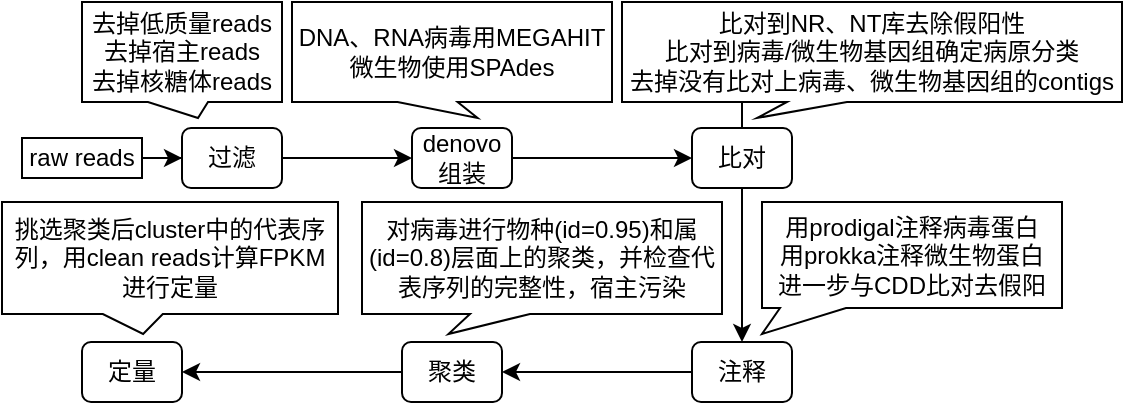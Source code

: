 <mxfile version="17.4.6" type="github">
  <diagram id="C5RBs43oDa-KdzZeNtuy" name="Page-1">
    <mxGraphModel dx="626" dy="342" grid="1" gridSize="10" guides="1" tooltips="1" connect="1" arrows="1" fold="1" page="1" pageScale="1" pageWidth="827" pageHeight="1169" math="0" shadow="0">
      <root>
        <mxCell id="WIyWlLk6GJQsqaUBKTNV-0" />
        <mxCell id="WIyWlLk6GJQsqaUBKTNV-1" parent="WIyWlLk6GJQsqaUBKTNV-0" />
        <mxCell id="uaA1YcUJ6YY9IfKOQAye-2" value="" style="edgeStyle=orthogonalEdgeStyle;rounded=0;orthogonalLoop=1;jettySize=auto;html=1;" parent="WIyWlLk6GJQsqaUBKTNV-1" source="WIyWlLk6GJQsqaUBKTNV-3" target="uaA1YcUJ6YY9IfKOQAye-1" edge="1">
          <mxGeometry relative="1" as="geometry" />
        </mxCell>
        <mxCell id="WIyWlLk6GJQsqaUBKTNV-3" value="过滤" style="rounded=1;whiteSpace=wrap;html=1;fontSize=12;glass=0;strokeWidth=1;shadow=0;" parent="WIyWlLk6GJQsqaUBKTNV-1" vertex="1">
          <mxGeometry x="100" y="143" width="50" height="30" as="geometry" />
        </mxCell>
        <mxCell id="uiCEPVEiiqifMQ_2zgBB-2" value="" style="edgeStyle=orthogonalEdgeStyle;rounded=0;orthogonalLoop=1;jettySize=auto;html=1;" edge="1" parent="WIyWlLk6GJQsqaUBKTNV-1" source="uaA1YcUJ6YY9IfKOQAye-1" target="uiCEPVEiiqifMQ_2zgBB-1">
          <mxGeometry relative="1" as="geometry" />
        </mxCell>
        <mxCell id="uaA1YcUJ6YY9IfKOQAye-1" value="denovo组装" style="rounded=1;whiteSpace=wrap;html=1;fontSize=12;glass=0;strokeWidth=1;shadow=0;" parent="WIyWlLk6GJQsqaUBKTNV-1" vertex="1">
          <mxGeometry x="215" y="143" width="50" height="30" as="geometry" />
        </mxCell>
        <mxCell id="uaA1YcUJ6YY9IfKOQAye-4" value="" style="edgeStyle=orthogonalEdgeStyle;rounded=0;orthogonalLoop=1;jettySize=auto;html=1;" parent="WIyWlLk6GJQsqaUBKTNV-1" source="uaA1YcUJ6YY9IfKOQAye-3" target="WIyWlLk6GJQsqaUBKTNV-3" edge="1">
          <mxGeometry relative="1" as="geometry" />
        </mxCell>
        <mxCell id="uaA1YcUJ6YY9IfKOQAye-3" value="raw reads" style="rounded=0;whiteSpace=wrap;html=1;" parent="WIyWlLk6GJQsqaUBKTNV-1" vertex="1">
          <mxGeometry x="20" y="148" width="60" height="20" as="geometry" />
        </mxCell>
        <mxCell id="uaA1YcUJ6YY9IfKOQAye-6" value="去掉低质量reads&lt;br&gt;去掉宿主reads&lt;br&gt;去掉核糖体reads" style="shape=callout;whiteSpace=wrap;html=1;perimeter=calloutPerimeter;position2=0.58;size=8;position=0.33;base=30;" parent="WIyWlLk6GJQsqaUBKTNV-1" vertex="1">
          <mxGeometry x="50" y="80" width="100" height="58" as="geometry" />
        </mxCell>
        <mxCell id="uiCEPVEiiqifMQ_2zgBB-0" value="DNA、RNA病毒用MEGAHIT&lt;br&gt;&lt;div&gt;&lt;span&gt;微生物使用SPAdes&lt;/span&gt;&lt;/div&gt;" style="shape=callout;whiteSpace=wrap;html=1;perimeter=calloutPerimeter;position2=0.58;size=8;position=0.33;base=30;" vertex="1" parent="WIyWlLk6GJQsqaUBKTNV-1">
          <mxGeometry x="155" y="80" width="160" height="58" as="geometry" />
        </mxCell>
        <mxCell id="uiCEPVEiiqifMQ_2zgBB-6" value="" style="edgeStyle=orthogonalEdgeStyle;rounded=0;orthogonalLoop=1;jettySize=auto;html=1;" edge="1" parent="WIyWlLk6GJQsqaUBKTNV-1" target="uiCEPVEiiqifMQ_2zgBB-5">
          <mxGeometry relative="1" as="geometry">
            <mxPoint x="380.0" y="119" as="sourcePoint" />
            <Array as="points">
              <mxPoint x="380" y="176" />
              <mxPoint x="380" y="176" />
            </Array>
          </mxGeometry>
        </mxCell>
        <mxCell id="uiCEPVEiiqifMQ_2zgBB-1" value="比对" style="rounded=1;whiteSpace=wrap;html=1;fontSize=12;glass=0;strokeWidth=1;shadow=0;" vertex="1" parent="WIyWlLk6GJQsqaUBKTNV-1">
          <mxGeometry x="355" y="143" width="50" height="30" as="geometry" />
        </mxCell>
        <mxCell id="uiCEPVEiiqifMQ_2zgBB-3" value="比对到NR、NT库去除假阳性&lt;br&gt;比对到病毒/微生物基因组确定病原分类&lt;br&gt;去掉没有比对上病毒、微生物基因组的contigs" style="shape=callout;whiteSpace=wrap;html=1;perimeter=calloutPerimeter;position2=0.27;size=8;position=0.33;base=30;" vertex="1" parent="WIyWlLk6GJQsqaUBKTNV-1">
          <mxGeometry x="320" y="80" width="250" height="58" as="geometry" />
        </mxCell>
        <mxCell id="uiCEPVEiiqifMQ_2zgBB-14" value="" style="edgeStyle=orthogonalEdgeStyle;rounded=0;orthogonalLoop=1;jettySize=auto;html=1;" edge="1" parent="WIyWlLk6GJQsqaUBKTNV-1" source="uiCEPVEiiqifMQ_2zgBB-5" target="uiCEPVEiiqifMQ_2zgBB-13">
          <mxGeometry relative="1" as="geometry" />
        </mxCell>
        <mxCell id="uiCEPVEiiqifMQ_2zgBB-5" value="注释" style="rounded=1;whiteSpace=wrap;html=1;fontSize=12;glass=0;strokeWidth=1;shadow=0;" vertex="1" parent="WIyWlLk6GJQsqaUBKTNV-1">
          <mxGeometry x="355" y="250" width="50" height="30" as="geometry" />
        </mxCell>
        <mxCell id="uiCEPVEiiqifMQ_2zgBB-11" value="用prodigal注释病毒蛋白&lt;br&gt;用prokka注释微生物蛋白&lt;br&gt;进一步与CDD比对去假阳" style="shape=callout;whiteSpace=wrap;html=1;perimeter=calloutPerimeter;position2=0;size=13;position=0.06;base=33;" vertex="1" parent="WIyWlLk6GJQsqaUBKTNV-1">
          <mxGeometry x="390" y="180" width="150" height="66" as="geometry" />
        </mxCell>
        <mxCell id="uiCEPVEiiqifMQ_2zgBB-16" value="" style="edgeStyle=orthogonalEdgeStyle;rounded=0;orthogonalLoop=1;jettySize=auto;html=1;" edge="1" parent="WIyWlLk6GJQsqaUBKTNV-1" source="uiCEPVEiiqifMQ_2zgBB-13" target="uiCEPVEiiqifMQ_2zgBB-15">
          <mxGeometry relative="1" as="geometry" />
        </mxCell>
        <mxCell id="uiCEPVEiiqifMQ_2zgBB-13" value="聚类" style="rounded=1;whiteSpace=wrap;html=1;fontSize=12;glass=0;strokeWidth=1;shadow=0;" vertex="1" parent="WIyWlLk6GJQsqaUBKTNV-1">
          <mxGeometry x="210" y="250" width="50" height="30" as="geometry" />
        </mxCell>
        <mxCell id="uiCEPVEiiqifMQ_2zgBB-15" value="定量" style="rounded=1;whiteSpace=wrap;html=1;fontSize=12;glass=0;strokeWidth=1;shadow=0;" vertex="1" parent="WIyWlLk6GJQsqaUBKTNV-1">
          <mxGeometry x="50" y="250" width="50" height="30" as="geometry" />
        </mxCell>
        <mxCell id="uiCEPVEiiqifMQ_2zgBB-17" value="对病毒进行物种(id=0.95)和属(id=0.8)层面上的聚类，并检查代表序列的完整性，宿主污染" style="shape=callout;whiteSpace=wrap;html=1;perimeter=calloutPerimeter;position2=0.24;size=10;position=0.3;base=30;" vertex="1" parent="WIyWlLk6GJQsqaUBKTNV-1">
          <mxGeometry x="190" y="180" width="180" height="66" as="geometry" />
        </mxCell>
        <mxCell id="uiCEPVEiiqifMQ_2zgBB-18" value="挑选聚类后cluster中的代表序列，用clean reads计算FPKM进行定量" style="shape=callout;whiteSpace=wrap;html=1;perimeter=calloutPerimeter;position2=0.42;size=10;position=0.3;base=30;" vertex="1" parent="WIyWlLk6GJQsqaUBKTNV-1">
          <mxGeometry x="10" y="180" width="168" height="66" as="geometry" />
        </mxCell>
      </root>
    </mxGraphModel>
  </diagram>
</mxfile>
